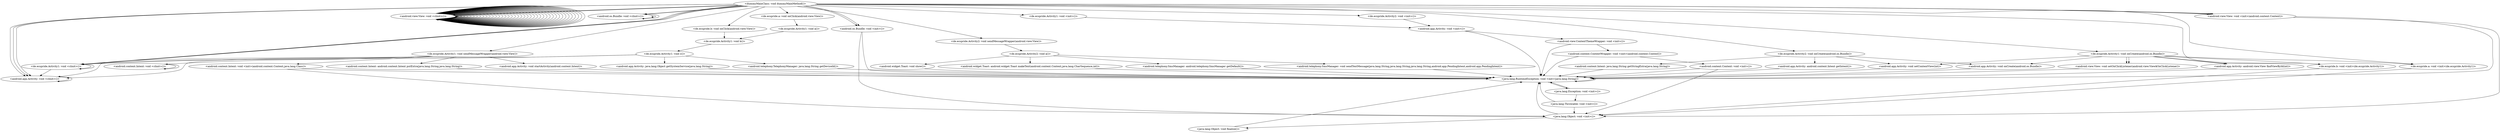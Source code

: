digraph "callgraph" {
    "<dummyMainClass: void dummyMainMethod()>"
    "<de.ecspride.Activity1: void <clinit>()>"
    "<dummyMainClass: void dummyMainMethod()>"->"<de.ecspride.Activity1: void <clinit>()>";
    "<dummyMainClass: void dummyMainMethod()>"->"<de.ecspride.Activity1: void <clinit>()>";
    "<android.view.View: void <clinit>()>"
    "<dummyMainClass: void dummyMainMethod()>"->"<android.view.View: void <clinit>()>";
    "<android.os.Bundle: void <clinit>()>"
    "<dummyMainClass: void dummyMainMethod()>"->"<android.os.Bundle: void <clinit>()>";
    "<android.app.Activity: void <clinit>()>"
    "<dummyMainClass: void dummyMainMethod()>"->"<android.app.Activity: void <clinit>()>";
    "<dummyMainClass: void dummyMainMethod()>"->"<android.app.Activity: void <clinit>()>";
    "<dummyMainClass: void dummyMainMethod()>"->"<de.ecspride.Activity1: void <clinit>()>";
    "<dummyMainClass: void dummyMainMethod()>"->"<android.view.View: void <clinit>()>";
    "<dummyMainClass: void dummyMainMethod()>"->"<android.view.View: void <clinit>()>";
    "<dummyMainClass: void dummyMainMethod()>"->"<android.view.View: void <clinit>()>";
    "<dummyMainClass: void dummyMainMethod()>"->"<android.os.Bundle: void <clinit>()>";
    "<dummyMainClass: void dummyMainMethod()>"->"<android.app.Activity: void <clinit>()>";
    "<de.ecspride.Activity1: void <clinit>()>"->"<de.ecspride.Activity1: void <clinit>()>";
    "<de.ecspride.Activity1: void <clinit>()>"->"<android.app.Activity: void <clinit>()>";
    "<android.view.View: void <clinit>()>"->"<android.view.View: void <clinit>()>";
    "<android.view.View: void <clinit>()>"->"<android.view.View: void <clinit>()>";
    "<android.view.View: void <clinit>()>"->"<android.view.View: void <clinit>()>";
    "<android.view.View: void <clinit>()>"->"<android.view.View: void <clinit>()>";
    "<android.view.View: void <clinit>()>"->"<android.view.View: void <clinit>()>";
    "<android.view.View: void <clinit>()>"->"<android.view.View: void <clinit>()>";
    "<android.view.View: void <clinit>()>"->"<android.view.View: void <clinit>()>";
    "<android.view.View: void <clinit>()>"->"<android.view.View: void <clinit>()>";
    "<android.view.View: void <clinit>()>"->"<android.view.View: void <clinit>()>";
    "<android.view.View: void <clinit>()>"->"<android.view.View: void <clinit>()>";
    "<android.view.View: void <clinit>()>"->"<android.view.View: void <clinit>()>";
    "<android.view.View: void <clinit>()>"->"<android.view.View: void <clinit>()>";
    "<android.view.View: void <clinit>()>"->"<android.view.View: void <clinit>()>";
    "<android.view.View: void <clinit>()>"->"<android.view.View: void <clinit>()>";
    "<android.view.View: void <clinit>()>"->"<android.view.View: void <clinit>()>";
    "<android.view.View: void <clinit>()>"->"<android.view.View: void <clinit>()>";
    "<android.view.View: void <clinit>()>"->"<android.view.View: void <clinit>()>";
    "<android.view.View: void <clinit>()>"->"<android.view.View: void <clinit>()>";
    "<android.view.View: void <clinit>()>"->"<android.view.View: void <clinit>()>";
    "<android.view.View: void <clinit>()>"->"<android.view.View: void <clinit>()>";
    "<android.view.View: void <clinit>()>"->"<android.view.View: void <clinit>()>";
    "<android.view.View: void <clinit>()>"->"<android.view.View: void <clinit>()>";
    "<android.view.View: void <clinit>()>"->"<android.view.View: void <clinit>()>";
    "<android.view.View: void <clinit>()>"->"<android.view.View: void <clinit>()>";
    "<android.view.View: void <clinit>()>"->"<android.view.View: void <clinit>()>";
    "<android.view.View: void <clinit>()>"->"<android.view.View: void <clinit>()>";
    "<android.view.View: void <clinit>()>"->"<android.view.View: void <clinit>()>";
    "<android.view.View: void <clinit>()>"->"<android.view.View: void <clinit>()>";
    "<android.view.View: void <clinit>()>"->"<android.view.View: void <clinit>()>";
    "<android.view.View: void <clinit>()>"->"<android.view.View: void <clinit>()>";
    "<android.view.View: void <clinit>()>"->"<android.view.View: void <clinit>()>";
    "<android.view.View: void <clinit>()>"->"<android.view.View: void <clinit>()>";
    "<android.view.View: void <clinit>()>"->"<android.view.View: void <clinit>()>";
    "<android.view.View: void <clinit>()>"->"<android.view.View: void <clinit>()>";
    "<android.view.View: void <clinit>()>"->"<android.view.View: void <clinit>()>";
    "<android.view.View: void <clinit>()>"->"<android.view.View: void <clinit>()>";
    "<android.view.View: void <clinit>()>"->"<android.view.View: void <clinit>()>";
    "<android.view.View: void <clinit>()>"->"<android.view.View: void <clinit>()>";
    "<android.view.View: void <clinit>()>"->"<android.view.View: void <clinit>()>";
    "<android.view.View: void <clinit>()>"->"<android.view.View: void <clinit>()>";
    "<android.view.View: void <clinit>()>"->"<android.view.View: void <clinit>()>";
    "<android.os.Bundle: void <clinit>()>"->"<android.os.Bundle: void <clinit>()>";
    "<android.os.Bundle: void <clinit>()>"->"<android.os.Bundle: void <clinit>()>";
    "<android.app.Activity: void <clinit>()>"->"<android.app.Activity: void <clinit>()>";
    "<de.ecspride.Activity1: void <init>()>"
    "<dummyMainClass: void dummyMainMethod()>"->"<de.ecspride.Activity1: void <init>()>";
    "<de.ecspride.Activity1: void onCreate(android.os.Bundle)>"
    "<dummyMainClass: void dummyMainMethod()>"->"<de.ecspride.Activity1: void onCreate(android.os.Bundle)>";
    "<de.ecspride.Activity1: void sendMessageWrapper(android.view.View)>"
    "<dummyMainClass: void dummyMainMethod()>"->"<de.ecspride.Activity1: void sendMessageWrapper(android.view.View)>";
    "<android.os.Bundle: void <init>()>"
    "<dummyMainClass: void dummyMainMethod()>"->"<android.os.Bundle: void <init>()>";
    "<de.ecspride.b: void <init>(de.ecspride.Activity1)>"
    "<dummyMainClass: void dummyMainMethod()>"->"<de.ecspride.b: void <init>(de.ecspride.Activity1)>";
    "<de.ecspride.b: void onClick(android.view.View)>"
    "<dummyMainClass: void dummyMainMethod()>"->"<de.ecspride.b: void onClick(android.view.View)>";
    "<android.view.View: void <init>(android.content.Context)>"
    "<dummyMainClass: void dummyMainMethod()>"->"<android.view.View: void <init>(android.content.Context)>";
    "<de.ecspride.a: void <init>(de.ecspride.Activity1)>"
    "<dummyMainClass: void dummyMainMethod()>"->"<de.ecspride.a: void <init>(de.ecspride.Activity1)>";
    "<de.ecspride.a: void onClick(android.view.View)>"
    "<dummyMainClass: void dummyMainMethod()>"->"<de.ecspride.a: void onClick(android.view.View)>";
    "<dummyMainClass: void dummyMainMethod()>"->"<android.view.View: void <init>(android.content.Context)>";
    "<dummyMainClass: void dummyMainMethod()>"->"<android.view.View: void <init>(android.content.Context)>";
    "<de.ecspride.Activity2: void <init>()>"
    "<dummyMainClass: void dummyMainMethod()>"->"<de.ecspride.Activity2: void <init>()>";
    "<de.ecspride.Activity2: void onCreate(android.os.Bundle)>"
    "<dummyMainClass: void dummyMainMethod()>"->"<de.ecspride.Activity2: void onCreate(android.os.Bundle)>";
    "<de.ecspride.Activity2: void sendMessageWrapper(android.view.View)>"
    "<dummyMainClass: void dummyMainMethod()>"->"<de.ecspride.Activity2: void sendMessageWrapper(android.view.View)>";
    "<dummyMainClass: void dummyMainMethod()>"->"<android.os.Bundle: void <init>()>";
    "<dummyMainClass: void dummyMainMethod()>"->"<android.view.View: void <init>(android.content.Context)>";
    "<android.content.Intent: void <clinit>()>"
    "<de.ecspride.Activity1: void sendMessageWrapper(android.view.View)>"->"<android.content.Intent: void <clinit>()>";
    "<de.ecspride.Activity1: void sendMessageWrapper(android.view.View)>"->"<android.app.Activity: void <clinit>()>";
    "<de.ecspride.Activity1: void sendMessageWrapper(android.view.View)>"->"<de.ecspride.Activity1: void <clinit>()>";
    "<android.content.Intent: void <clinit>()>"->"<android.content.Intent: void <clinit>()>";
    "<android.app.Activity: void <init>()>"
    "<de.ecspride.Activity1: void <init>()>"->"<android.app.Activity: void <init>()>";
    "<android.app.Activity: void onCreate(android.os.Bundle)>"
    "<de.ecspride.Activity1: void onCreate(android.os.Bundle)>"->"<android.app.Activity: void onCreate(android.os.Bundle)>";
    "<android.app.Activity: void setContentView(int)>"
    "<de.ecspride.Activity1: void onCreate(android.os.Bundle)>"->"<android.app.Activity: void setContentView(int)>";
    "<android.app.Activity: android.view.View findViewById(int)>"
    "<de.ecspride.Activity1: void onCreate(android.os.Bundle)>"->"<android.app.Activity: android.view.View findViewById(int)>";
    "<de.ecspride.Activity1: void onCreate(android.os.Bundle)>"->"<android.app.Activity: android.view.View findViewById(int)>";
    "<de.ecspride.Activity1: void onCreate(android.os.Bundle)>"->"<de.ecspride.a: void <init>(de.ecspride.Activity1)>";
    "<android.view.View: void setOnClickListener(android.view.View$OnClickListener)>"
    "<de.ecspride.Activity1: void onCreate(android.os.Bundle)>"->"<android.view.View: void setOnClickListener(android.view.View$OnClickListener)>";
    "<de.ecspride.Activity1: void onCreate(android.os.Bundle)>"->"<android.view.View: void setOnClickListener(android.view.View$OnClickListener)>";
    "<de.ecspride.Activity1: void onCreate(android.os.Bundle)>"->"<de.ecspride.b: void <init>(de.ecspride.Activity1)>";
    "<android.content.Intent: void <init>(android.content.Context,java.lang.Class)>"
    "<de.ecspride.Activity1: void sendMessageWrapper(android.view.View)>"->"<android.content.Intent: void <init>(android.content.Context,java.lang.Class)>";
    "<android.content.Intent: android.content.Intent putExtra(java.lang.String,java.lang.String)>"
    "<de.ecspride.Activity1: void sendMessageWrapper(android.view.View)>"->"<android.content.Intent: android.content.Intent putExtra(java.lang.String,java.lang.String)>";
    "<android.app.Activity: void startActivity(android.content.Intent)>"
    "<de.ecspride.Activity1: void sendMessageWrapper(android.view.View)>"->"<android.app.Activity: void startActivity(android.content.Intent)>";
    "<java.lang.Object: void <init>()>"
    "<android.os.Bundle: void <init>()>"->"<java.lang.Object: void <init>()>";
    "<java.lang.RuntimeException: void <init>(java.lang.String)>"
    "<android.os.Bundle: void <init>()>"->"<java.lang.RuntimeException: void <init>(java.lang.String)>";
    "<java.lang.Object: void finalize()>"
    "<java.lang.Object: void <init>()>"->"<java.lang.Object: void finalize()>";
    "<de.ecspride.b: void <init>(de.ecspride.Activity1)>"->"<java.lang.Object: void <init>()>";
    "<de.ecspride.Activity1: void b()>"
    "<de.ecspride.b: void onClick(android.view.View)>"->"<de.ecspride.Activity1: void b()>";
    "<android.view.View: void <init>(android.content.Context)>"->"<java.lang.Object: void <init>()>";
    "<android.view.View: void <init>(android.content.Context)>"->"<java.lang.RuntimeException: void <init>(java.lang.String)>";
    "<de.ecspride.a: void <init>(de.ecspride.Activity1)>"->"<java.lang.Object: void <init>()>";
    "<de.ecspride.Activity1: void a()>"
    "<de.ecspride.a: void onClick(android.view.View)>"->"<de.ecspride.Activity1: void a()>";
    "<de.ecspride.Activity2: void <init>()>"->"<android.app.Activity: void <init>()>";
    "<de.ecspride.Activity2: void onCreate(android.os.Bundle)>"->"<android.app.Activity: void onCreate(android.os.Bundle)>";
    "<android.app.Activity: android.content.Intent getIntent()>"
    "<de.ecspride.Activity2: void onCreate(android.os.Bundle)>"->"<android.app.Activity: android.content.Intent getIntent()>";
    "<de.ecspride.Activity2: void onCreate(android.os.Bundle)>"->"<android.app.Activity: void setContentView(int)>";
    "<android.content.Intent: java.lang.String getStringExtra(java.lang.String)>"
    "<de.ecspride.Activity2: void onCreate(android.os.Bundle)>"->"<android.content.Intent: java.lang.String getStringExtra(java.lang.String)>";
    "<de.ecspride.Activity2: void a()>"
    "<de.ecspride.Activity2: void sendMessageWrapper(android.view.View)>"->"<de.ecspride.Activity2: void a()>";
    "<android.widget.Toast: android.widget.Toast makeText(android.content.Context,java.lang.CharSequence,int)>"
    "<de.ecspride.Activity2: void a()>"->"<android.widget.Toast: android.widget.Toast makeText(android.content.Context,java.lang.CharSequence,int)>";
    "<android.telephony.SmsManager: android.telephony.SmsManager getDefault()>"
    "<de.ecspride.Activity2: void a()>"->"<android.telephony.SmsManager: android.telephony.SmsManager getDefault()>";
    "<android.view.ContextThemeWrapper: void <init>()>"
    "<android.app.Activity: void <init>()>"->"<android.view.ContextThemeWrapper: void <init>()>";
    "<android.app.Activity: void <init>()>"->"<java.lang.RuntimeException: void <init>(java.lang.String)>";
    "<android.app.Activity: void onCreate(android.os.Bundle)>"->"<java.lang.RuntimeException: void <init>(java.lang.String)>";
    "<android.app.Activity: void setContentView(int)>"->"<java.lang.RuntimeException: void <init>(java.lang.String)>";
    "<android.app.Activity: android.view.View findViewById(int)>"->"<java.lang.RuntimeException: void <init>(java.lang.String)>";
    "<android.view.View: void setOnClickListener(android.view.View$OnClickListener)>"->"<java.lang.RuntimeException: void <init>(java.lang.String)>";
    "<android.content.Intent: void <init>(android.content.Context,java.lang.Class)>"->"<java.lang.Object: void <init>()>";
    "<android.content.Intent: void <init>(android.content.Context,java.lang.Class)>"->"<java.lang.RuntimeException: void <init>(java.lang.String)>";
    "<android.content.Intent: android.content.Intent putExtra(java.lang.String,java.lang.String)>"->"<java.lang.RuntimeException: void <init>(java.lang.String)>";
    "<android.app.Activity: void startActivity(android.content.Intent)>"->"<java.lang.RuntimeException: void <init>(java.lang.String)>";
    "<java.lang.Object: void <init>()>"->"<java.lang.RuntimeException: void <init>(java.lang.String)>";
    "<java.lang.Exception: void <init>()>"
    "<java.lang.RuntimeException: void <init>(java.lang.String)>"->"<java.lang.Exception: void <init>()>";
    "<java.lang.RuntimeException: void <init>(java.lang.String)>"->"<java.lang.RuntimeException: void <init>(java.lang.String)>";
    "<java.lang.Object: void finalize()>"->"<java.lang.RuntimeException: void <init>(java.lang.String)>";
    "<de.ecspride.Activity1: void c()>"
    "<de.ecspride.Activity1: void b()>"->"<de.ecspride.Activity1: void c()>";
    "<de.ecspride.Activity1: void c()>"->"<de.ecspride.Activity1: void <clinit>()>";
    "<de.ecspride.Activity1: void c()>"->"<android.app.Activity: void <clinit>()>";
    "<de.ecspride.Activity1: void a()>"->"<de.ecspride.Activity1: void b()>";
    "<android.app.Activity: android.content.Intent getIntent()>"->"<java.lang.RuntimeException: void <init>(java.lang.String)>";
    "<android.content.Intent: java.lang.String getStringExtra(java.lang.String)>"->"<java.lang.RuntimeException: void <init>(java.lang.String)>";
    "<android.widget.Toast: void show()>"
    "<de.ecspride.Activity2: void a()>"->"<android.widget.Toast: void show()>";
    "<android.telephony.SmsManager: void sendTextMessage(java.lang.String,java.lang.String,java.lang.String,android.app.PendingIntent,android.app.PendingIntent)>"
    "<de.ecspride.Activity2: void a()>"->"<android.telephony.SmsManager: void sendTextMessage(java.lang.String,java.lang.String,java.lang.String,android.app.PendingIntent,android.app.PendingIntent)>";
    "<android.widget.Toast: android.widget.Toast makeText(android.content.Context,java.lang.CharSequence,int)>"->"<java.lang.RuntimeException: void <init>(java.lang.String)>";
    "<android.telephony.SmsManager: android.telephony.SmsManager getDefault()>"->"<java.lang.RuntimeException: void <init>(java.lang.String)>";
    "<android.content.ContextWrapper: void <init>(android.content.Context)>"
    "<android.view.ContextThemeWrapper: void <init>()>"->"<android.content.ContextWrapper: void <init>(android.content.Context)>";
    "<android.view.ContextThemeWrapper: void <init>()>"->"<java.lang.RuntimeException: void <init>(java.lang.String)>";
    "<java.lang.Throwable: void <init>()>"
    "<java.lang.Exception: void <init>()>"->"<java.lang.Throwable: void <init>()>";
    "<java.lang.Exception: void <init>()>"->"<java.lang.RuntimeException: void <init>(java.lang.String)>";
    "<android.app.Activity: java.lang.Object getSystemService(java.lang.String)>"
    "<de.ecspride.Activity1: void c()>"->"<android.app.Activity: java.lang.Object getSystemService(java.lang.String)>";
    "<android.telephony.TelephonyManager: java.lang.String getDeviceId()>"
    "<de.ecspride.Activity1: void c()>"->"<android.telephony.TelephonyManager: java.lang.String getDeviceId()>";
    "<android.widget.Toast: void show()>"->"<java.lang.RuntimeException: void <init>(java.lang.String)>";
    "<android.telephony.SmsManager: void sendTextMessage(java.lang.String,java.lang.String,java.lang.String,android.app.PendingIntent,android.app.PendingIntent)>"->"<java.lang.RuntimeException: void <init>(java.lang.String)>";
    "<android.content.Context: void <init>()>"
    "<android.content.ContextWrapper: void <init>(android.content.Context)>"->"<android.content.Context: void <init>()>";
    "<android.content.ContextWrapper: void <init>(android.content.Context)>"->"<java.lang.RuntimeException: void <init>(java.lang.String)>";
    "<java.lang.Throwable: void <init>()>"->"<java.lang.Object: void <init>()>";
    "<java.lang.Throwable: void <init>()>"->"<java.lang.RuntimeException: void <init>(java.lang.String)>";
    "<android.app.Activity: java.lang.Object getSystemService(java.lang.String)>"->"<java.lang.RuntimeException: void <init>(java.lang.String)>";
    "<android.telephony.TelephonyManager: java.lang.String getDeviceId()>"->"<java.lang.RuntimeException: void <init>(java.lang.String)>";
    "<android.content.Context: void <init>()>"->"<java.lang.Object: void <init>()>";
    "<android.content.Context: void <init>()>"->"<java.lang.RuntimeException: void <init>(java.lang.String)>";
}
